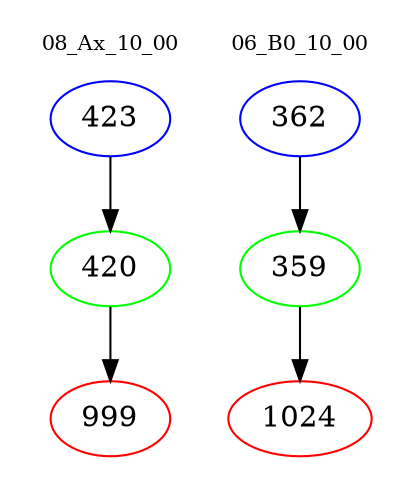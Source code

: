 digraph{
subgraph cluster_0 {
color = white
label = "08_Ax_10_00";
fontsize=10;
T0_423 [label="423", color="blue"]
T0_423 -> T0_420 [color="black"]
T0_420 [label="420", color="green"]
T0_420 -> T0_999 [color="black"]
T0_999 [label="999", color="red"]
}
subgraph cluster_1 {
color = white
label = "06_B0_10_00";
fontsize=10;
T1_362 [label="362", color="blue"]
T1_362 -> T1_359 [color="black"]
T1_359 [label="359", color="green"]
T1_359 -> T1_1024 [color="black"]
T1_1024 [label="1024", color="red"]
}
}
